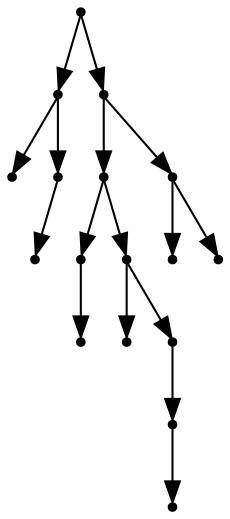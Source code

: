 digraph {
  16 [shape=point];
  3 [shape=point];
  0 [shape=point];
  2 [shape=point];
  1 [shape=point];
  15 [shape=point];
  11 [shape=point];
  5 [shape=point];
  4 [shape=point];
  10 [shape=point];
  6 [shape=point];
  9 [shape=point];
  8 [shape=point];
  7 [shape=point];
  14 [shape=point];
  12 [shape=point];
  13 [shape=point];
16 -> 3;
3 -> 0;
3 -> 2;
2 -> 1;
16 -> 15;
15 -> 11;
11 -> 5;
5 -> 4;
11 -> 10;
10 -> 6;
10 -> 9;
9 -> 8;
8 -> 7;
15 -> 14;
14 -> 12;
14 -> 13;
}
